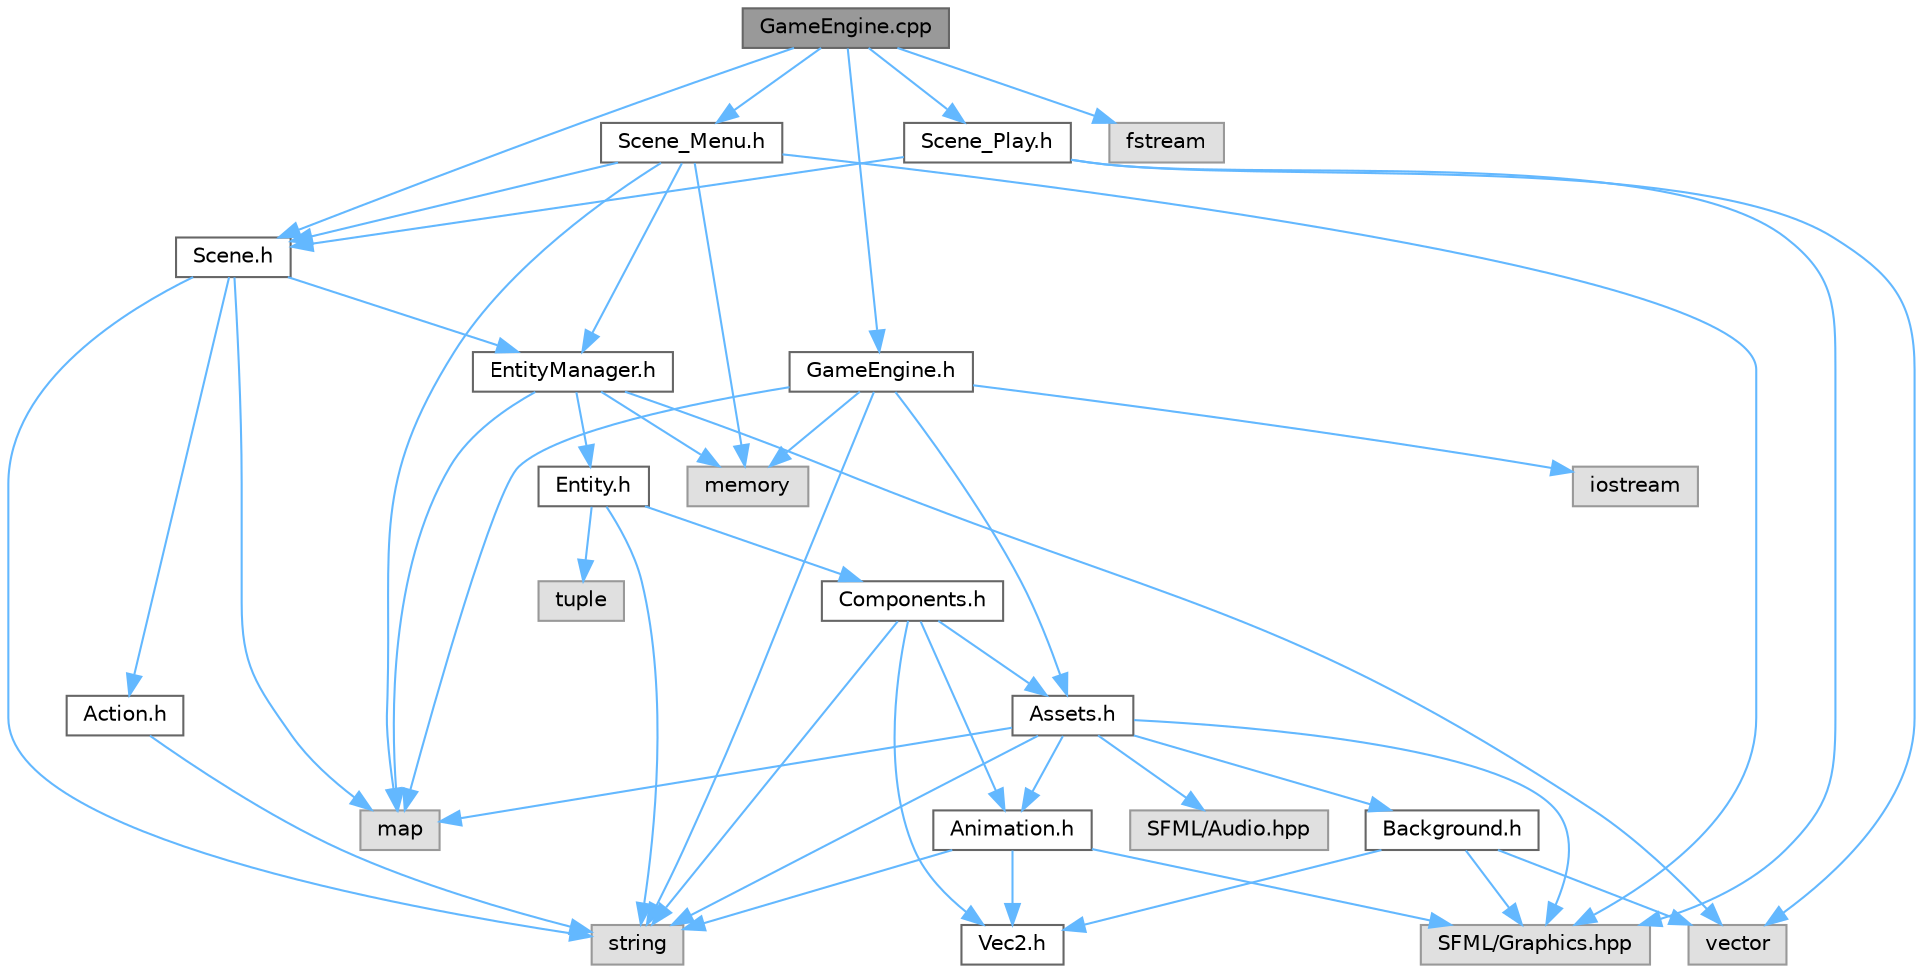digraph "GameEngine.cpp"
{
 // LATEX_PDF_SIZE
  bgcolor="transparent";
  edge [fontname=Helvetica,fontsize=10,labelfontname=Helvetica,labelfontsize=10];
  node [fontname=Helvetica,fontsize=10,shape=box,height=0.2,width=0.4];
  Node1 [id="Node000001",label="GameEngine.cpp",height=0.2,width=0.4,color="gray40", fillcolor="grey60", style="filled", fontcolor="black",tooltip=" "];
  Node1 -> Node2 [id="edge47_Node000001_Node000002",color="steelblue1",style="solid",tooltip=" "];
  Node2 [id="Node000002",label="Scene.h",height=0.2,width=0.4,color="grey40", fillcolor="white", style="filled",URL="$_scene_8h.html",tooltip=" "];
  Node2 -> Node3 [id="edge48_Node000002_Node000003",color="steelblue1",style="solid",tooltip=" "];
  Node3 [id="Node000003",label="map",height=0.2,width=0.4,color="grey60", fillcolor="#E0E0E0", style="filled",tooltip=" "];
  Node2 -> Node4 [id="edge49_Node000002_Node000004",color="steelblue1",style="solid",tooltip=" "];
  Node4 [id="Node000004",label="string",height=0.2,width=0.4,color="grey60", fillcolor="#E0E0E0", style="filled",tooltip=" "];
  Node2 -> Node5 [id="edge50_Node000002_Node000005",color="steelblue1",style="solid",tooltip=" "];
  Node5 [id="Node000005",label="Action.h",height=0.2,width=0.4,color="grey40", fillcolor="white", style="filled",URL="$_action_8h.html",tooltip=" "];
  Node5 -> Node4 [id="edge51_Node000005_Node000004",color="steelblue1",style="solid",tooltip=" "];
  Node2 -> Node6 [id="edge52_Node000002_Node000006",color="steelblue1",style="solid",tooltip=" "];
  Node6 [id="Node000006",label="EntityManager.h",height=0.2,width=0.4,color="grey40", fillcolor="white", style="filled",URL="$_entity_manager_8h.html",tooltip=" "];
  Node6 -> Node7 [id="edge53_Node000006_Node000007",color="steelblue1",style="solid",tooltip=" "];
  Node7 [id="Node000007",label="vector",height=0.2,width=0.4,color="grey60", fillcolor="#E0E0E0", style="filled",tooltip=" "];
  Node6 -> Node8 [id="edge54_Node000006_Node000008",color="steelblue1",style="solid",tooltip=" "];
  Node8 [id="Node000008",label="memory",height=0.2,width=0.4,color="grey60", fillcolor="#E0E0E0", style="filled",tooltip=" "];
  Node6 -> Node3 [id="edge55_Node000006_Node000003",color="steelblue1",style="solid",tooltip=" "];
  Node6 -> Node9 [id="edge56_Node000006_Node000009",color="steelblue1",style="solid",tooltip=" "];
  Node9 [id="Node000009",label="Entity.h",height=0.2,width=0.4,color="grey40", fillcolor="white", style="filled",URL="$_entity_8h.html",tooltip=" "];
  Node9 -> Node10 [id="edge57_Node000009_Node000010",color="steelblue1",style="solid",tooltip=" "];
  Node10 [id="Node000010",label="Components.h",height=0.2,width=0.4,color="grey40", fillcolor="white", style="filled",URL="$_components_8h.html",tooltip=" "];
  Node10 -> Node11 [id="edge58_Node000010_Node000011",color="steelblue1",style="solid",tooltip=" "];
  Node11 [id="Node000011",label="Animation.h",height=0.2,width=0.4,color="grey40", fillcolor="white", style="filled",URL="$_animation_8h.html",tooltip=" "];
  Node11 -> Node12 [id="edge59_Node000011_Node000012",color="steelblue1",style="solid",tooltip=" "];
  Node12 [id="Node000012",label="SFML/Graphics.hpp",height=0.2,width=0.4,color="grey60", fillcolor="#E0E0E0", style="filled",tooltip=" "];
  Node11 -> Node13 [id="edge60_Node000011_Node000013",color="steelblue1",style="solid",tooltip=" "];
  Node13 [id="Node000013",label="Vec2.h",height=0.2,width=0.4,color="grey40", fillcolor="white", style="filled",URL="$_vec2_8h.html",tooltip=" "];
  Node11 -> Node4 [id="edge61_Node000011_Node000004",color="steelblue1",style="solid",tooltip=" "];
  Node10 -> Node14 [id="edge62_Node000010_Node000014",color="steelblue1",style="solid",tooltip=" "];
  Node14 [id="Node000014",label="Assets.h",height=0.2,width=0.4,color="grey40", fillcolor="white", style="filled",URL="$_assets_8h.html",tooltip=" "];
  Node14 -> Node3 [id="edge63_Node000014_Node000003",color="steelblue1",style="solid",tooltip=" "];
  Node14 -> Node4 [id="edge64_Node000014_Node000004",color="steelblue1",style="solid",tooltip=" "];
  Node14 -> Node12 [id="edge65_Node000014_Node000012",color="steelblue1",style="solid",tooltip=" "];
  Node14 -> Node15 [id="edge66_Node000014_Node000015",color="steelblue1",style="solid",tooltip=" "];
  Node15 [id="Node000015",label="SFML/Audio.hpp",height=0.2,width=0.4,color="grey60", fillcolor="#E0E0E0", style="filled",tooltip=" "];
  Node14 -> Node11 [id="edge67_Node000014_Node000011",color="steelblue1",style="solid",tooltip=" "];
  Node14 -> Node16 [id="edge68_Node000014_Node000016",color="steelblue1",style="solid",tooltip=" "];
  Node16 [id="Node000016",label="Background.h",height=0.2,width=0.4,color="grey40", fillcolor="white", style="filled",URL="$_background_8h.html",tooltip=" "];
  Node16 -> Node12 [id="edge69_Node000016_Node000012",color="steelblue1",style="solid",tooltip=" "];
  Node16 -> Node13 [id="edge70_Node000016_Node000013",color="steelblue1",style="solid",tooltip=" "];
  Node16 -> Node7 [id="edge71_Node000016_Node000007",color="steelblue1",style="solid",tooltip=" "];
  Node10 -> Node13 [id="edge72_Node000010_Node000013",color="steelblue1",style="solid",tooltip=" "];
  Node10 -> Node4 [id="edge73_Node000010_Node000004",color="steelblue1",style="solid",tooltip=" "];
  Node9 -> Node4 [id="edge74_Node000009_Node000004",color="steelblue1",style="solid",tooltip=" "];
  Node9 -> Node17 [id="edge75_Node000009_Node000017",color="steelblue1",style="solid",tooltip=" "];
  Node17 [id="Node000017",label="tuple",height=0.2,width=0.4,color="grey60", fillcolor="#E0E0E0", style="filled",tooltip=" "];
  Node1 -> Node18 [id="edge76_Node000001_Node000018",color="steelblue1",style="solid",tooltip=" "];
  Node18 [id="Node000018",label="Scene_Menu.h",height=0.2,width=0.4,color="grey40", fillcolor="white", style="filled",URL="$_scene___menu_8h.html",tooltip=" "];
  Node18 -> Node2 [id="edge77_Node000018_Node000002",color="steelblue1",style="solid",tooltip=" "];
  Node18 -> Node3 [id="edge78_Node000018_Node000003",color="steelblue1",style="solid",tooltip=" "];
  Node18 -> Node8 [id="edge79_Node000018_Node000008",color="steelblue1",style="solid",tooltip=" "];
  Node18 -> Node12 [id="edge80_Node000018_Node000012",color="steelblue1",style="solid",tooltip=" "];
  Node18 -> Node6 [id="edge81_Node000018_Node000006",color="steelblue1",style="solid",tooltip=" "];
  Node1 -> Node19 [id="edge82_Node000001_Node000019",color="steelblue1",style="solid",tooltip=" "];
  Node19 [id="Node000019",label="GameEngine.h",height=0.2,width=0.4,color="grey40", fillcolor="white", style="filled",URL="$_game_engine_8h.html",tooltip=" "];
  Node19 -> Node14 [id="edge83_Node000019_Node000014",color="steelblue1",style="solid",tooltip=" "];
  Node19 -> Node8 [id="edge84_Node000019_Node000008",color="steelblue1",style="solid",tooltip=" "];
  Node19 -> Node3 [id="edge85_Node000019_Node000003",color="steelblue1",style="solid",tooltip=" "];
  Node19 -> Node4 [id="edge86_Node000019_Node000004",color="steelblue1",style="solid",tooltip=" "];
  Node19 -> Node20 [id="edge87_Node000019_Node000020",color="steelblue1",style="solid",tooltip=" "];
  Node20 [id="Node000020",label="iostream",height=0.2,width=0.4,color="grey60", fillcolor="#E0E0E0", style="filled",tooltip=" "];
  Node1 -> Node21 [id="edge88_Node000001_Node000021",color="steelblue1",style="solid",tooltip=" "];
  Node21 [id="Node000021",label="Scene_Play.h",height=0.2,width=0.4,color="grey40", fillcolor="white", style="filled",URL="$_scene___play_8h.html",tooltip=" "];
  Node21 -> Node2 [id="edge89_Node000021_Node000002",color="steelblue1",style="solid",tooltip=" "];
  Node21 -> Node7 [id="edge90_Node000021_Node000007",color="steelblue1",style="solid",tooltip=" "];
  Node21 -> Node12 [id="edge91_Node000021_Node000012",color="steelblue1",style="solid",tooltip=" "];
  Node1 -> Node22 [id="edge92_Node000001_Node000022",color="steelblue1",style="solid",tooltip=" "];
  Node22 [id="Node000022",label="fstream",height=0.2,width=0.4,color="grey60", fillcolor="#E0E0E0", style="filled",tooltip=" "];
}
